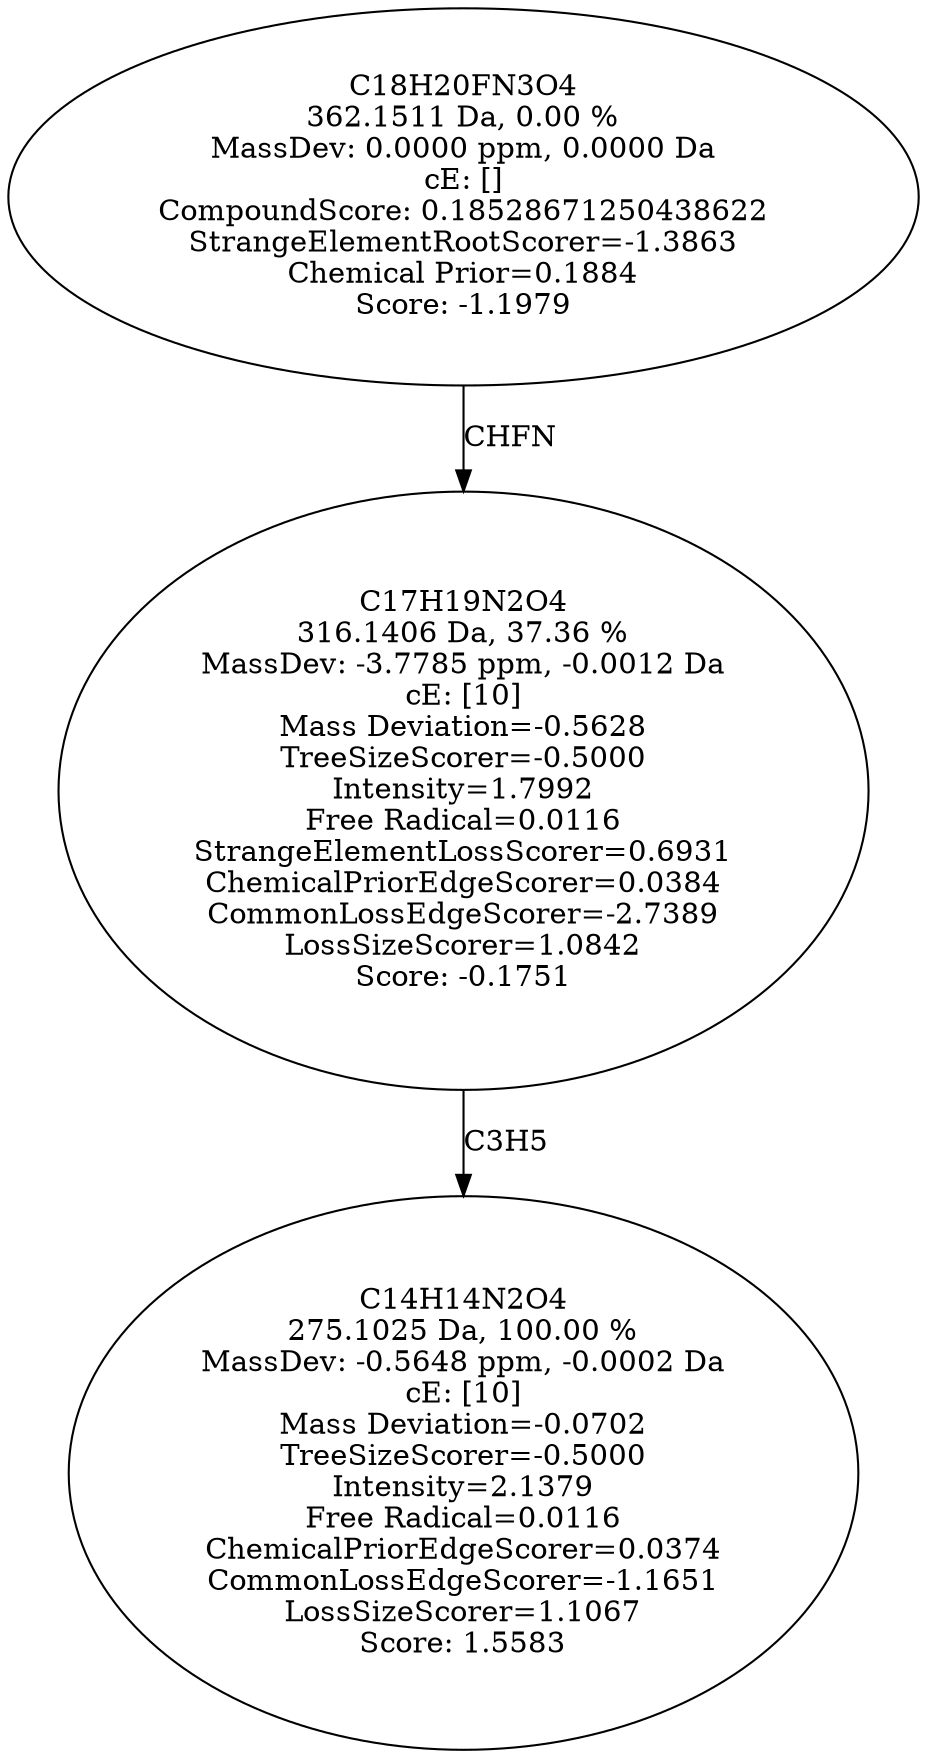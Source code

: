 strict digraph {
v1 [label="C14H14N2O4\n275.1025 Da, 100.00 %\nMassDev: -0.5648 ppm, -0.0002 Da\ncE: [10]\nMass Deviation=-0.0702\nTreeSizeScorer=-0.5000\nIntensity=2.1379\nFree Radical=0.0116\nChemicalPriorEdgeScorer=0.0374\nCommonLossEdgeScorer=-1.1651\nLossSizeScorer=1.1067\nScore: 1.5583"];
v2 [label="C17H19N2O4\n316.1406 Da, 37.36 %\nMassDev: -3.7785 ppm, -0.0012 Da\ncE: [10]\nMass Deviation=-0.5628\nTreeSizeScorer=-0.5000\nIntensity=1.7992\nFree Radical=0.0116\nStrangeElementLossScorer=0.6931\nChemicalPriorEdgeScorer=0.0384\nCommonLossEdgeScorer=-2.7389\nLossSizeScorer=1.0842\nScore: -0.1751"];
v3 [label="C18H20FN3O4\n362.1511 Da, 0.00 %\nMassDev: 0.0000 ppm, 0.0000 Da\ncE: []\nCompoundScore: 0.18528671250438622\nStrangeElementRootScorer=-1.3863\nChemical Prior=0.1884\nScore: -1.1979"];
v2 -> v1 [label="C3H5"];
v3 -> v2 [label="CHFN"];
}
